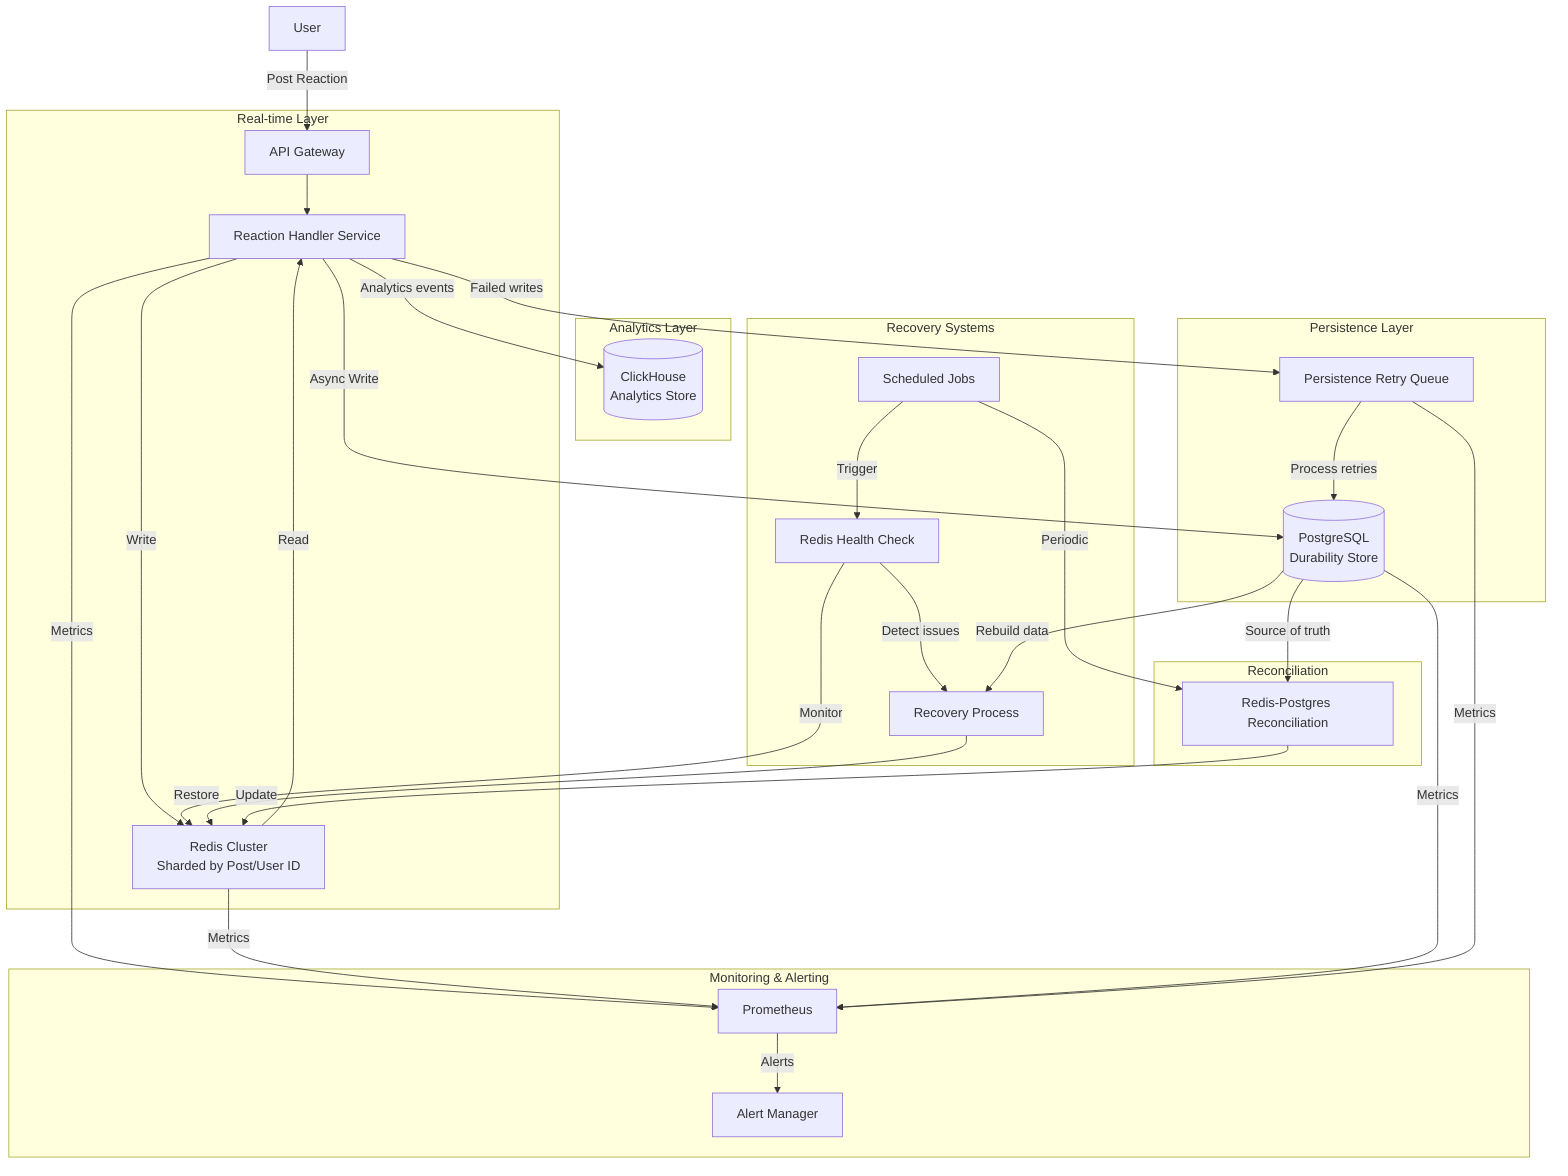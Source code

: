 flowchart TD
    User[User] -->|Post Reaction| API[API Gateway]
    subgraph "Real-time Layer"
        API --> ReactHandler[Reaction Handler Service]
        ReactHandler -->|Write| RedisCluster[Redis Cluster\nSharded by Post/User ID]
        RedisCluster -->|Read| ReactHandler
    end

    subgraph "Persistence Layer"
        ReactHandler -->|Async Write| PostgreSQL[(PostgreSQL\nDurability Store)]
        ReactHandler -->|Failed writes| RetryQueue[Persistence Retry Queue]
        RetryQueue -->|Process retries| PostgreSQL
    end

    subgraph "Analytics Layer"
        ReactHandler -->|Analytics events| ClickHouse[(ClickHouse\nAnalytics Store)]
    end

    subgraph "Recovery Systems"
        Scheduler[Scheduled Jobs] -->|Trigger| RedisHealth[Redis Health Check]
        RedisHealth -->|Monitor| RedisCluster
        RedisHealth -->|Detect issues| RecoveryProcess[Recovery Process]
        PostgreSQL -->|Rebuild data| RecoveryProcess
        RecoveryProcess -->|Restore| RedisCluster
    end

    subgraph "Monitoring & Alerting"
        ReactHandler -->|Metrics| Prometheus[Prometheus]
        RedisCluster -->|Metrics| Prometheus
        PostgreSQL -->|Metrics| Prometheus
        RetryQueue -->|Metrics| Prometheus
        Prometheus -->|Alerts| AlertManager[Alert Manager]
    end

    subgraph "Reconciliation"
        Scheduler -->|Periodic| ReconcileJob[Redis-Postgres Reconciliation]
        PostgreSQL -->|Source of truth| ReconcileJob
        ReconcileJob -->|Update| RedisCluster
    end